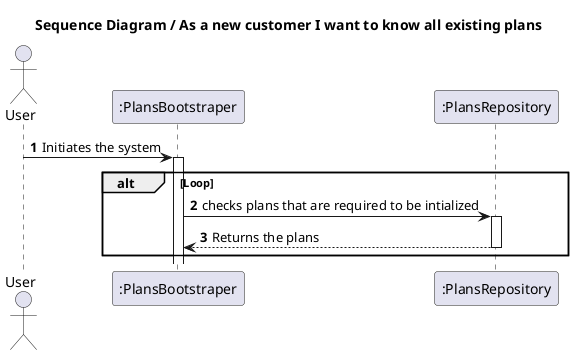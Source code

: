     @startuml
'https://plantuml.com/sequence-diagram
autoactivate on
autonumber
title  Sequence Diagram / As a new customer I want to know all existing plans

autonumber

actor "User" as Ac
participant ":PlansBootstraper" as Ctrl

participant ":PlansRepository" as Repo

Ac->Ctrl:Initiates the system
alt Loop
Ctrl->Repo:checks plans that are required to be intialized
Repo-->Ctrl:Returns the plans
end





@enduml